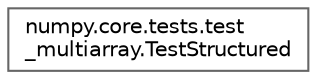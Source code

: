 digraph "Graphical Class Hierarchy"
{
 // LATEX_PDF_SIZE
  bgcolor="transparent";
  edge [fontname=Helvetica,fontsize=10,labelfontname=Helvetica,labelfontsize=10];
  node [fontname=Helvetica,fontsize=10,shape=box,height=0.2,width=0.4];
  rankdir="LR";
  Node0 [id="Node000000",label="numpy.core.tests.test\l_multiarray.TestStructured",height=0.2,width=0.4,color="grey40", fillcolor="white", style="filled",URL="$db/d66/classnumpy_1_1core_1_1tests_1_1test__multiarray_1_1TestStructured.html",tooltip=" "];
}
